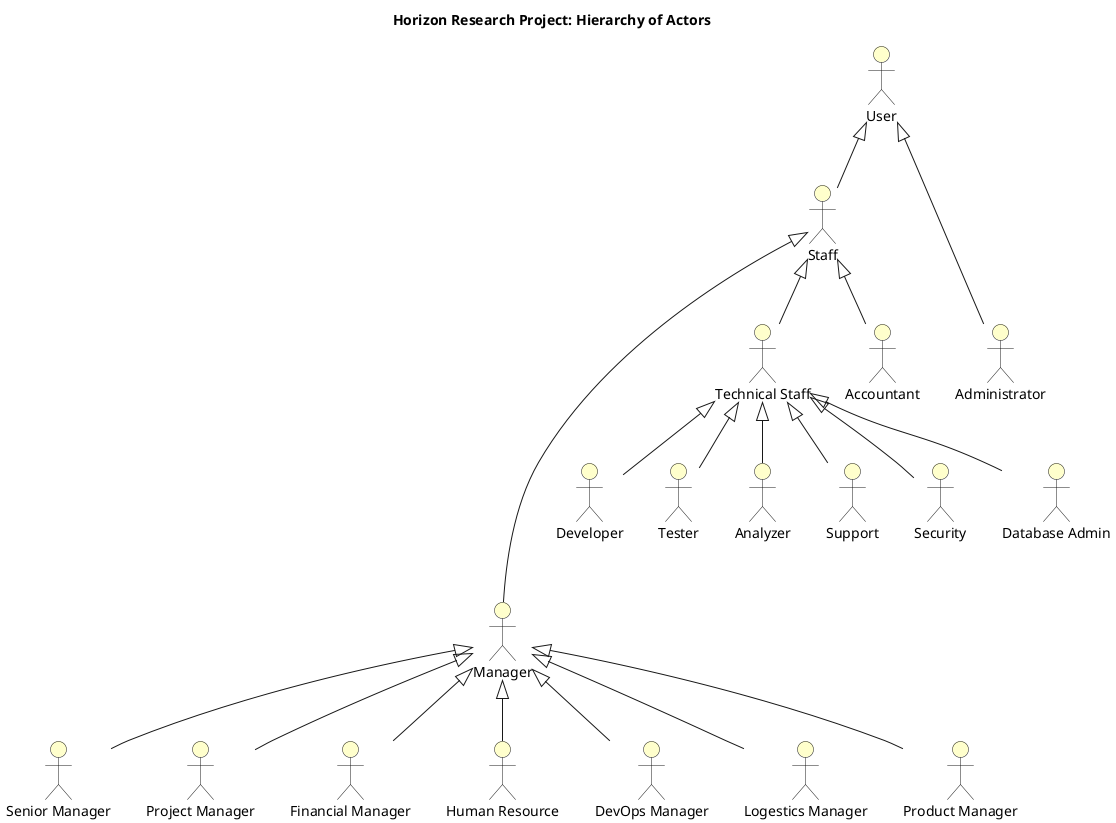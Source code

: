 @startuml

skinparam actorBackgroundColor #Business

title Horizon Research Project: Hierarchy of Actors

:User: as User
:Staff: as Staff
:Manager: as Manager
:Technical Staff: as TechnicalStaff
:Manager: as Manager
:Senior Manager: as SeniorManager
:Project Manager: as PMO
:Financial Manager: as Fmanager
:Administrator: as Admin
:Human Resource: as HR
:Accountant: as Accountant
:DevOps Manager: as DevOpsManager
:Developer: as Developer
:Tester: as Tester
:Analyzer: as Analyzer
:Logestics Manager: as LogesticsManager
:Product Manager: as ProductManager
:Support: as Support
:Security: as Security
:Database Admin: as DbAdmin

User <|--- Admin
User <|-- Staff

Staff <|-- TechnicalStaff
Staff <|-- Accountant
Staff <|---- Manager

TechnicalStaff <|-- Developer
TechnicalStaff <|-- Tester
TechnicalStaff <|-- Analyzer
TechnicalStaff <|-- Support
TechnicalStaff <|-- Security
TechnicalStaff <|-- DbAdmin

Manager <|-- SeniorManager
Manager <|-- PMO
Manager <|-- Fmanager
Manager <|-- DevOpsManager
Manager <|-- HR
Manager <|-- LogesticsManager
Manager <|-- ProductManager

@enduml